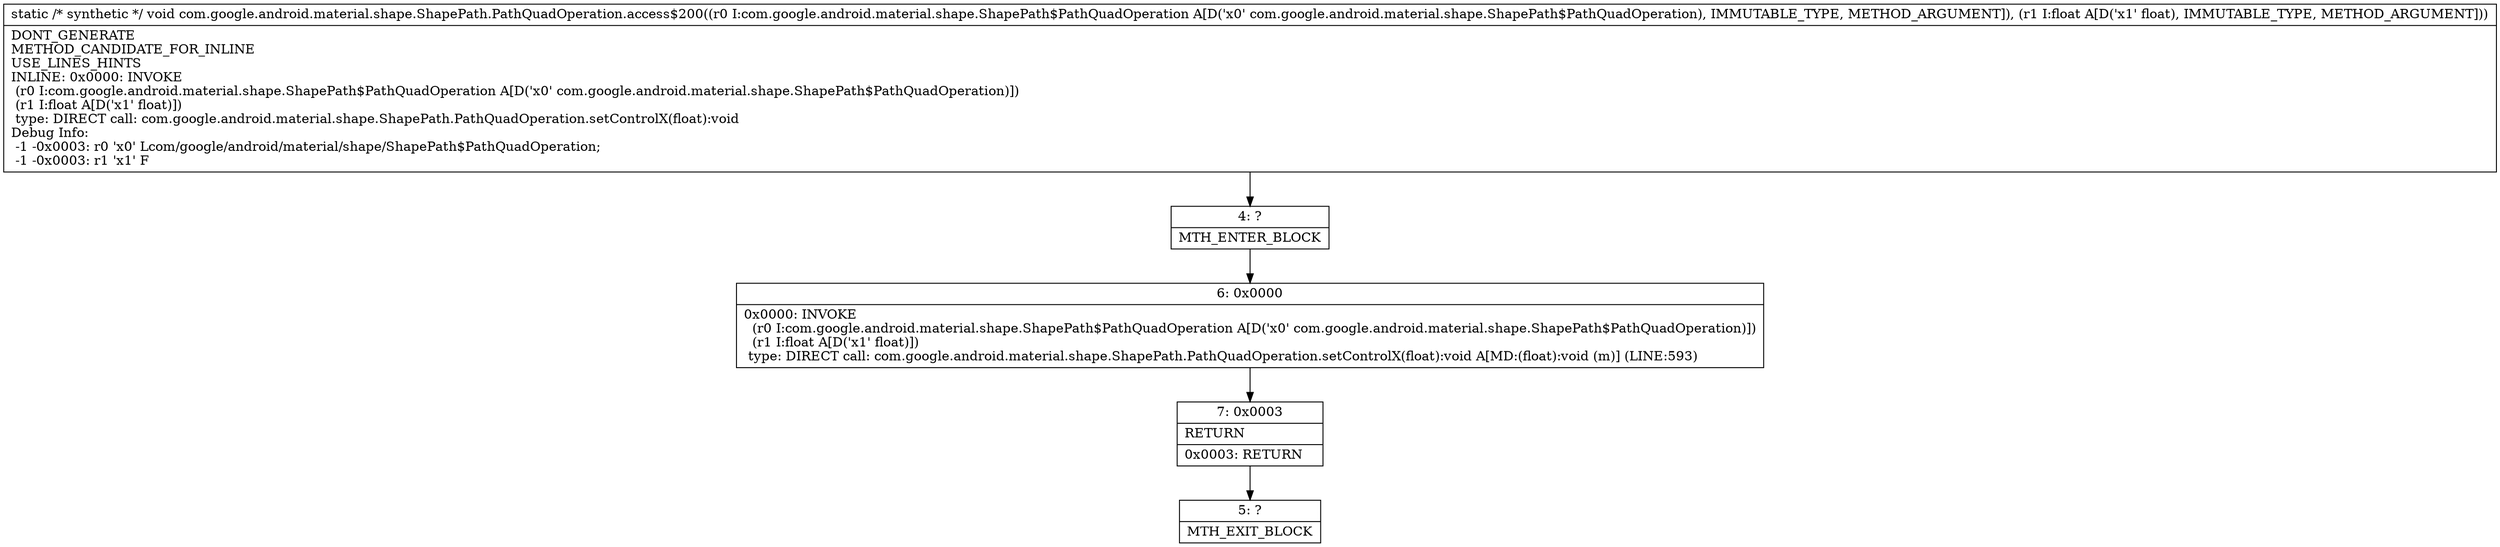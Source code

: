 digraph "CFG forcom.google.android.material.shape.ShapePath.PathQuadOperation.access$200(Lcom\/google\/android\/material\/shape\/ShapePath$PathQuadOperation;F)V" {
Node_4 [shape=record,label="{4\:\ ?|MTH_ENTER_BLOCK\l}"];
Node_6 [shape=record,label="{6\:\ 0x0000|0x0000: INVOKE  \l  (r0 I:com.google.android.material.shape.ShapePath$PathQuadOperation A[D('x0' com.google.android.material.shape.ShapePath$PathQuadOperation)])\l  (r1 I:float A[D('x1' float)])\l type: DIRECT call: com.google.android.material.shape.ShapePath.PathQuadOperation.setControlX(float):void A[MD:(float):void (m)] (LINE:593)\l}"];
Node_7 [shape=record,label="{7\:\ 0x0003|RETURN\l|0x0003: RETURN   \l}"];
Node_5 [shape=record,label="{5\:\ ?|MTH_EXIT_BLOCK\l}"];
MethodNode[shape=record,label="{static \/* synthetic *\/ void com.google.android.material.shape.ShapePath.PathQuadOperation.access$200((r0 I:com.google.android.material.shape.ShapePath$PathQuadOperation A[D('x0' com.google.android.material.shape.ShapePath$PathQuadOperation), IMMUTABLE_TYPE, METHOD_ARGUMENT]), (r1 I:float A[D('x1' float), IMMUTABLE_TYPE, METHOD_ARGUMENT]))  | DONT_GENERATE\lMETHOD_CANDIDATE_FOR_INLINE\lUSE_LINES_HINTS\lINLINE: 0x0000: INVOKE  \l  (r0 I:com.google.android.material.shape.ShapePath$PathQuadOperation A[D('x0' com.google.android.material.shape.ShapePath$PathQuadOperation)])\l  (r1 I:float A[D('x1' float)])\l type: DIRECT call: com.google.android.material.shape.ShapePath.PathQuadOperation.setControlX(float):void\lDebug Info:\l  \-1 \-0x0003: r0 'x0' Lcom\/google\/android\/material\/shape\/ShapePath$PathQuadOperation;\l  \-1 \-0x0003: r1 'x1' F\l}"];
MethodNode -> Node_4;Node_4 -> Node_6;
Node_6 -> Node_7;
Node_7 -> Node_5;
}

